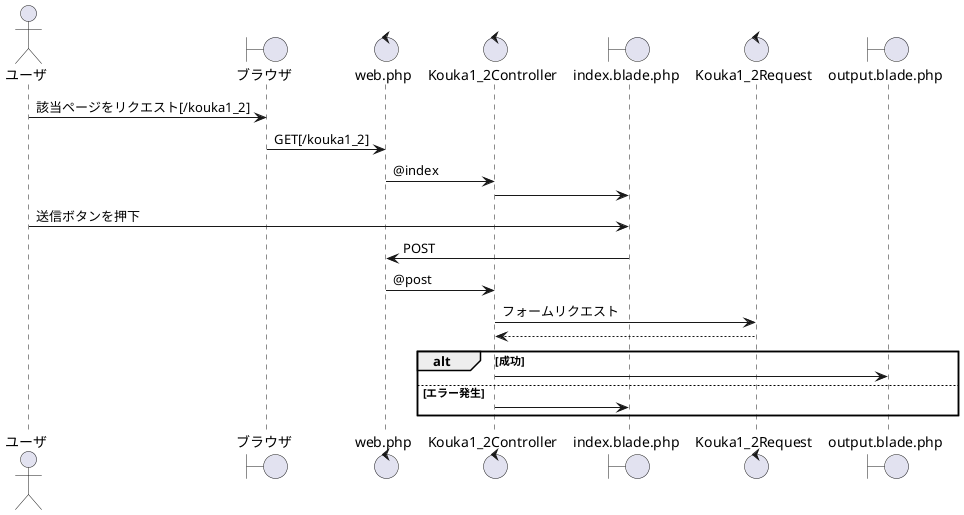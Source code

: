 @startuml kouka1_2
actor "ユーザ" as a 
boundary "ブラウザ" as b 
control "web.php" as c 
control "Kouka1_2Controller" as d 
boundary "index.blade.php" as e 
control "Kouka1_2Request" as f 
boundary "output.blade.php" as g 
a -> b :該当ページをリクエスト[/kouka1_2]
b -> c :GET[/kouka1_2]
c -> d :@index 
d -> e 
a -> e :送信ボタンを押下
c <- e :POST
c -> d :@post
d -> f :フォームリクエスト
d <-- f 
alt 成功
d -> g  
else エラー発生
d -> e 
end
@enduml
